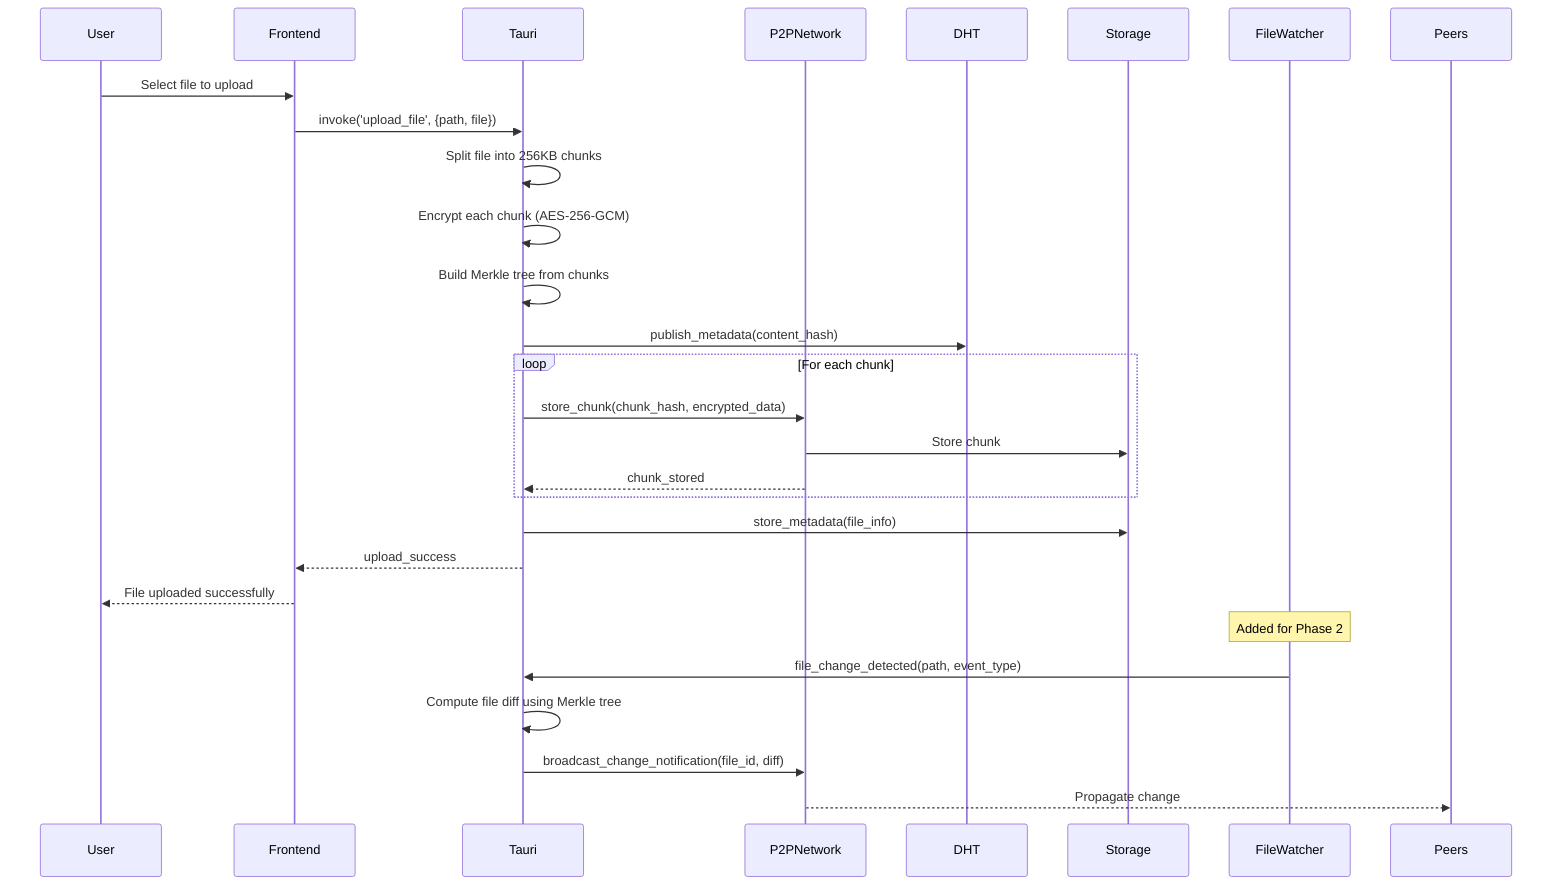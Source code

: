 sequenceDiagram
    participant User
    participant Frontend
    participant Tauri
    participant P2PNetwork
    participant DHT
    participant Storage
    participant FileWatcher

    User->>Frontend: Select file to upload
    Frontend->>Tauri: invoke('upload_file', {path, file})
    Tauri->>Tauri: Split file into 256KB chunks
    Tauri->>Tauri: Encrypt each chunk (AES-256-GCM)
    Tauri->>Tauri: Build Merkle tree from chunks
    Tauri->>DHT: publish_metadata(content_hash)
    loop For each chunk
        Tauri->>P2PNetwork: store_chunk(chunk_hash, encrypted_data)
        P2PNetwork->>Storage: Store chunk
        P2PNetwork-->>Tauri: chunk_stored
    end
    Tauri->>Storage: store_metadata(file_info)
    Tauri-->>Frontend: upload_success
    Frontend-->>User: File uploaded successfully

    Note over FileWatcher: Added for Phase 2
    FileWatcher->>Tauri: file_change_detected(path, event_type)
    Tauri->>Tauri: Compute file diff using Merkle tree
    Tauri->>P2PNetwork: broadcast_change_notification(file_id, diff)
    P2PNetwork-->>Peers: Propagate change